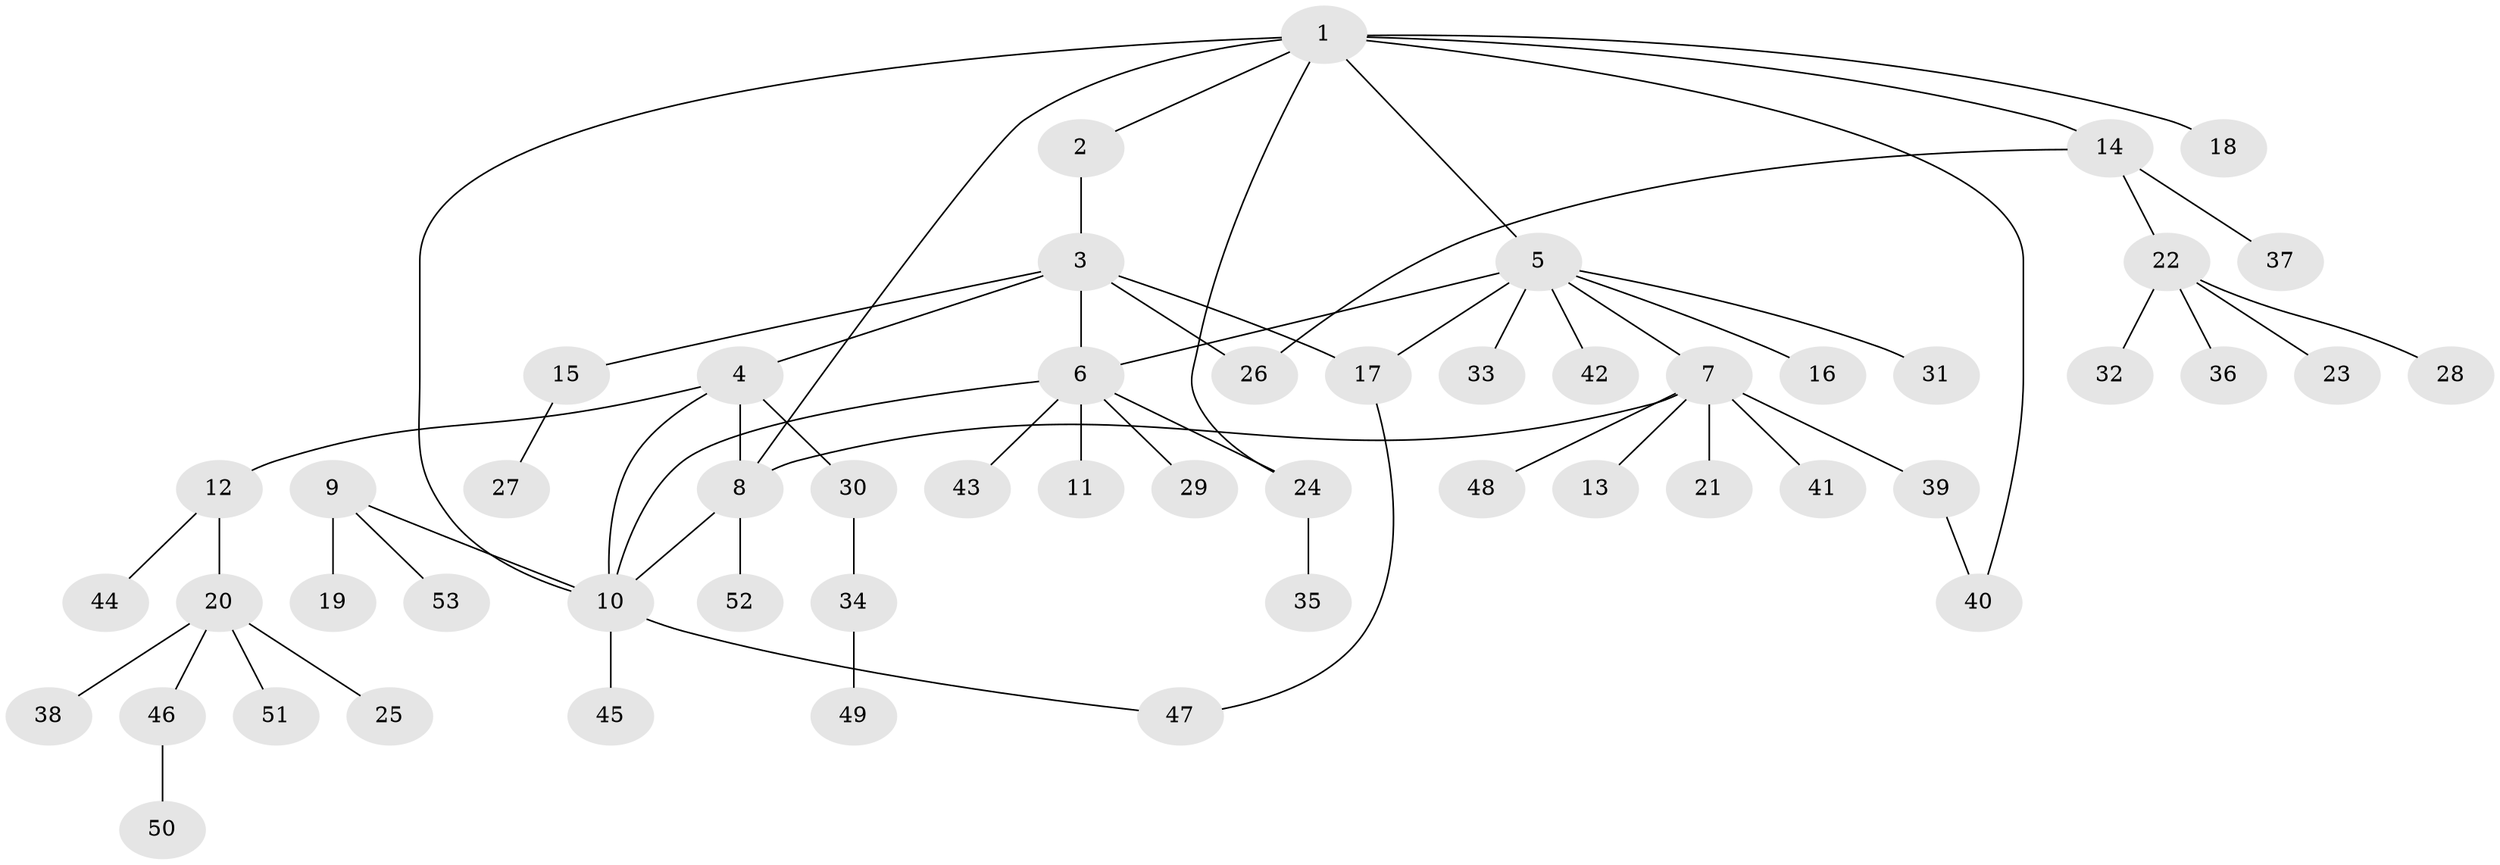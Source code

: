 // Generated by graph-tools (version 1.1) at 2025/50/03/09/25 03:50:27]
// undirected, 53 vertices, 63 edges
graph export_dot {
graph [start="1"]
  node [color=gray90,style=filled];
  1;
  2;
  3;
  4;
  5;
  6;
  7;
  8;
  9;
  10;
  11;
  12;
  13;
  14;
  15;
  16;
  17;
  18;
  19;
  20;
  21;
  22;
  23;
  24;
  25;
  26;
  27;
  28;
  29;
  30;
  31;
  32;
  33;
  34;
  35;
  36;
  37;
  38;
  39;
  40;
  41;
  42;
  43;
  44;
  45;
  46;
  47;
  48;
  49;
  50;
  51;
  52;
  53;
  1 -- 2;
  1 -- 5;
  1 -- 8;
  1 -- 10;
  1 -- 14;
  1 -- 18;
  1 -- 24;
  1 -- 40;
  2 -- 3;
  3 -- 4;
  3 -- 6;
  3 -- 15;
  3 -- 17;
  3 -- 26;
  4 -- 8;
  4 -- 10;
  4 -- 12;
  4 -- 30;
  5 -- 6;
  5 -- 7;
  5 -- 16;
  5 -- 17;
  5 -- 31;
  5 -- 33;
  5 -- 42;
  6 -- 10;
  6 -- 11;
  6 -- 24;
  6 -- 29;
  6 -- 43;
  7 -- 8;
  7 -- 13;
  7 -- 21;
  7 -- 39;
  7 -- 41;
  7 -- 48;
  8 -- 10;
  8 -- 52;
  9 -- 10;
  9 -- 19;
  9 -- 53;
  10 -- 45;
  10 -- 47;
  12 -- 20;
  12 -- 44;
  14 -- 22;
  14 -- 26;
  14 -- 37;
  15 -- 27;
  17 -- 47;
  20 -- 25;
  20 -- 38;
  20 -- 46;
  20 -- 51;
  22 -- 23;
  22 -- 28;
  22 -- 32;
  22 -- 36;
  24 -- 35;
  30 -- 34;
  34 -- 49;
  39 -- 40;
  46 -- 50;
}
